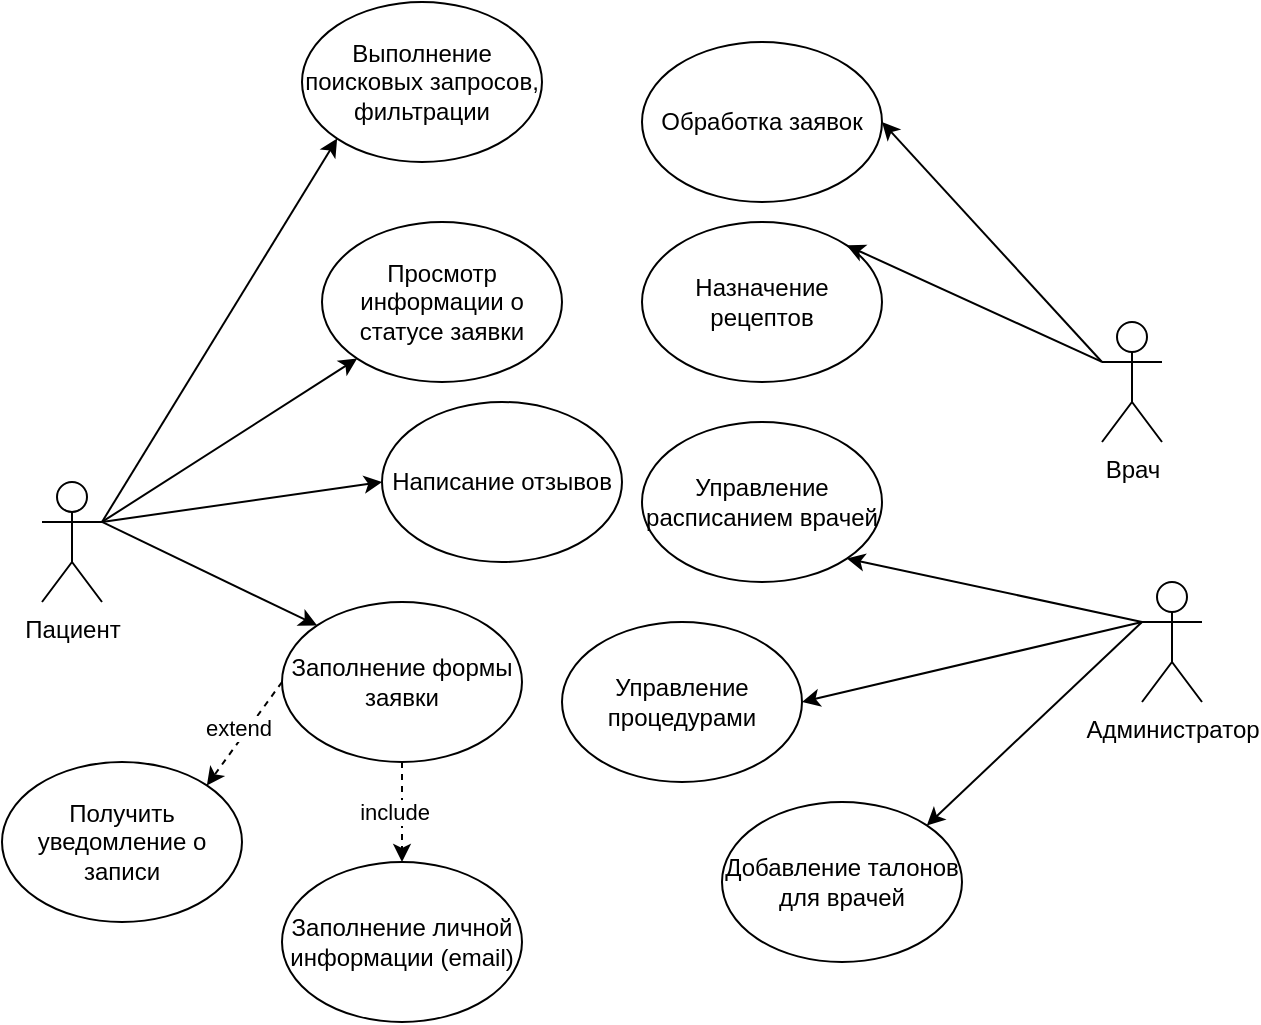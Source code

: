 <mxfile version="27.0.4" pages="2">
  <diagram id="f9XouVnLXcAdLU6ZaGyY" name="Страница — 2">
    <mxGraphModel dx="1985" dy="1763" grid="1" gridSize="10" guides="1" tooltips="1" connect="1" arrows="1" fold="1" page="1" pageScale="1" pageWidth="827" pageHeight="1169" math="0" shadow="0">
      <root>
        <mxCell id="0" />
        <mxCell id="1" parent="0" />
        <mxCell id="qCDo6Be40cvVRyApeioz-1" value="&lt;font style=&quot;vertical-align: inherit;&quot;&gt;&lt;font style=&quot;vertical-align: inherit;&quot;&gt;Врач&lt;/font&gt;&lt;/font&gt;" style="shape=umlActor;verticalLabelPosition=bottom;verticalAlign=top;html=1;outlineConnect=0;" vertex="1" parent="1">
          <mxGeometry x="390" y="80" width="30" height="60" as="geometry" />
        </mxCell>
        <mxCell id="qCDo6Be40cvVRyApeioz-2" value="&lt;font style=&quot;vertical-align: inherit;&quot;&gt;&lt;font style=&quot;vertical-align: inherit;&quot;&gt;Пациент&lt;/font&gt;&lt;/font&gt;" style="shape=umlActor;verticalLabelPosition=bottom;verticalAlign=top;html=1;outlineConnect=0;" vertex="1" parent="1">
          <mxGeometry x="-140" y="160" width="30" height="60" as="geometry" />
        </mxCell>
        <mxCell id="qCDo6Be40cvVRyApeioz-3" value="&lt;font style=&quot;vertical-align: inherit;&quot;&gt;&lt;font style=&quot;vertical-align: inherit;&quot;&gt;Администратор&lt;/font&gt;&lt;/font&gt;" style="shape=umlActor;verticalLabelPosition=bottom;verticalAlign=top;html=1;outlineConnect=0;" vertex="1" parent="1">
          <mxGeometry x="410" y="210" width="30" height="60" as="geometry" />
        </mxCell>
        <mxCell id="qCDo6Be40cvVRyApeioz-4" value="Заполнение формы заявки" style="ellipse;whiteSpace=wrap;html=1;" vertex="1" parent="1">
          <mxGeometry x="-20" y="220" width="120" height="80" as="geometry" />
        </mxCell>
        <mxCell id="qCDo6Be40cvVRyApeioz-5" value="Заполнение личной информации (email)" style="ellipse;whiteSpace=wrap;html=1;" vertex="1" parent="1">
          <mxGeometry x="-20" y="350" width="120" height="80" as="geometry" />
        </mxCell>
        <mxCell id="qCDo6Be40cvVRyApeioz-6" value="Получить уведомление о записи" style="ellipse;whiteSpace=wrap;html=1;" vertex="1" parent="1">
          <mxGeometry x="-160" y="300" width="120" height="80" as="geometry" />
        </mxCell>
        <mxCell id="qCDo6Be40cvVRyApeioz-7" value="Просмотр информации о статусе заявки" style="ellipse;whiteSpace=wrap;html=1;" vertex="1" parent="1">
          <mxGeometry y="30" width="120" height="80" as="geometry" />
        </mxCell>
        <mxCell id="qCDo6Be40cvVRyApeioz-8" value="Управление процедурами" style="ellipse;whiteSpace=wrap;html=1;" vertex="1" parent="1">
          <mxGeometry x="120" y="230" width="120" height="80" as="geometry" />
        </mxCell>
        <mxCell id="qCDo6Be40cvVRyApeioz-9" value="Добавление талонов для врачей" style="ellipse;whiteSpace=wrap;html=1;" vertex="1" parent="1">
          <mxGeometry x="200" y="320" width="120" height="80" as="geometry" />
        </mxCell>
        <mxCell id="qCDo6Be40cvVRyApeioz-10" value="Управление расписанием врачей" style="ellipse;whiteSpace=wrap;html=1;" vertex="1" parent="1">
          <mxGeometry x="160" y="130" width="120" height="80" as="geometry" />
        </mxCell>
        <mxCell id="qCDo6Be40cvVRyApeioz-11" value="Написание отзывов" style="ellipse;whiteSpace=wrap;html=1;" vertex="1" parent="1">
          <mxGeometry x="30" y="120" width="120" height="80" as="geometry" />
        </mxCell>
        <mxCell id="qCDo6Be40cvVRyApeioz-12" value="Выполнение поисковых запросов, фильтрации" style="ellipse;whiteSpace=wrap;html=1;" vertex="1" parent="1">
          <mxGeometry x="-10" y="-80" width="120" height="80" as="geometry" />
        </mxCell>
        <mxCell id="qCDo6Be40cvVRyApeioz-13" value="Обработка заявок" style="ellipse;whiteSpace=wrap;html=1;" vertex="1" parent="1">
          <mxGeometry x="160" y="-60" width="120" height="80" as="geometry" />
        </mxCell>
        <mxCell id="qCDo6Be40cvVRyApeioz-14" value="Назначение рецептов" style="ellipse;whiteSpace=wrap;html=1;" vertex="1" parent="1">
          <mxGeometry x="160" y="30" width="120" height="80" as="geometry" />
        </mxCell>
        <mxCell id="qCDo6Be40cvVRyApeioz-17" value="" style="endArrow=classic;html=1;rounded=0;exitX=0;exitY=0.333;exitDx=0;exitDy=0;exitPerimeter=0;entryX=1;entryY=0.5;entryDx=0;entryDy=0;" edge="1" parent="1" source="qCDo6Be40cvVRyApeioz-1" target="qCDo6Be40cvVRyApeioz-13">
          <mxGeometry width="50" height="50" relative="1" as="geometry">
            <mxPoint x="190" y="-80" as="sourcePoint" />
            <mxPoint x="240" y="-130" as="targetPoint" />
          </mxGeometry>
        </mxCell>
        <mxCell id="qCDo6Be40cvVRyApeioz-18" value="" style="endArrow=classic;html=1;rounded=0;exitX=0;exitY=0.333;exitDx=0;exitDy=0;exitPerimeter=0;entryX=1;entryY=0;entryDx=0;entryDy=0;" edge="1" parent="1" source="qCDo6Be40cvVRyApeioz-1" target="qCDo6Be40cvVRyApeioz-14">
          <mxGeometry width="50" height="50" relative="1" as="geometry">
            <mxPoint x="350" y="-70" as="sourcePoint" />
            <mxPoint x="320" y="80" as="targetPoint" />
          </mxGeometry>
        </mxCell>
        <mxCell id="qCDo6Be40cvVRyApeioz-19" value="" style="endArrow=classic;html=1;rounded=0;exitX=1;exitY=0.333;exitDx=0;exitDy=0;exitPerimeter=0;entryX=0;entryY=1;entryDx=0;entryDy=0;" edge="1" parent="1" source="qCDo6Be40cvVRyApeioz-2" target="qCDo6Be40cvVRyApeioz-7">
          <mxGeometry width="50" height="50" relative="1" as="geometry">
            <mxPoint x="-20" y="190" as="sourcePoint" />
            <mxPoint x="30" y="140" as="targetPoint" />
          </mxGeometry>
        </mxCell>
        <mxCell id="qCDo6Be40cvVRyApeioz-20" value="" style="endArrow=classic;html=1;rounded=0;exitX=1;exitY=0.333;exitDx=0;exitDy=0;exitPerimeter=0;entryX=0;entryY=0.5;entryDx=0;entryDy=0;" edge="1" parent="1" source="qCDo6Be40cvVRyApeioz-2" target="qCDo6Be40cvVRyApeioz-11">
          <mxGeometry width="50" height="50" relative="1" as="geometry">
            <mxPoint x="-30" y="200" as="sourcePoint" />
            <mxPoint x="30" y="190" as="targetPoint" />
          </mxGeometry>
        </mxCell>
        <mxCell id="qCDo6Be40cvVRyApeioz-21" value="" style="endArrow=classic;html=1;rounded=0;entryX=0;entryY=1;entryDx=0;entryDy=0;exitX=1;exitY=0.333;exitDx=0;exitDy=0;exitPerimeter=0;" edge="1" parent="1" source="qCDo6Be40cvVRyApeioz-2" target="qCDo6Be40cvVRyApeioz-12">
          <mxGeometry width="50" height="50" relative="1" as="geometry">
            <mxPoint x="-60" y="180" as="sourcePoint" />
            <mxPoint x="-70" y="50" as="targetPoint" />
          </mxGeometry>
        </mxCell>
        <mxCell id="qCDo6Be40cvVRyApeioz-22" value="" style="endArrow=classic;html=1;rounded=0;exitX=1;exitY=0.333;exitDx=0;exitDy=0;exitPerimeter=0;entryX=0;entryY=0;entryDx=0;entryDy=0;" edge="1" parent="1" source="qCDo6Be40cvVRyApeioz-2" target="qCDo6Be40cvVRyApeioz-4">
          <mxGeometry width="50" height="50" relative="1" as="geometry">
            <mxPoint x="-100" y="220" as="sourcePoint" />
            <mxPoint x="-200" y="230" as="targetPoint" />
          </mxGeometry>
        </mxCell>
        <mxCell id="qCDo6Be40cvVRyApeioz-23" value="" style="endArrow=classic;html=1;rounded=0;exitX=0;exitY=0.333;exitDx=0;exitDy=0;exitPerimeter=0;entryX=1;entryY=1;entryDx=0;entryDy=0;" edge="1" parent="1" source="qCDo6Be40cvVRyApeioz-3" target="qCDo6Be40cvVRyApeioz-10">
          <mxGeometry width="50" height="50" relative="1" as="geometry">
            <mxPoint x="200" y="220" as="sourcePoint" />
            <mxPoint x="290" y="180" as="targetPoint" />
          </mxGeometry>
        </mxCell>
        <mxCell id="qCDo6Be40cvVRyApeioz-24" value="" style="endArrow=classic;html=1;rounded=0;exitX=0;exitY=0.333;exitDx=0;exitDy=0;exitPerimeter=0;entryX=1;entryY=0.5;entryDx=0;entryDy=0;" edge="1" parent="1" source="qCDo6Be40cvVRyApeioz-3" target="qCDo6Be40cvVRyApeioz-8">
          <mxGeometry width="50" height="50" relative="1" as="geometry">
            <mxPoint x="260" y="240" as="sourcePoint" />
            <mxPoint x="170" y="140" as="targetPoint" />
          </mxGeometry>
        </mxCell>
        <mxCell id="qCDo6Be40cvVRyApeioz-27" value="" style="endArrow=classic;html=1;rounded=0;entryX=1;entryY=0;entryDx=0;entryDy=0;exitX=0;exitY=0.333;exitDx=0;exitDy=0;exitPerimeter=0;" edge="1" parent="1" source="qCDo6Be40cvVRyApeioz-3" target="qCDo6Be40cvVRyApeioz-9">
          <mxGeometry width="50" height="50" relative="1" as="geometry">
            <mxPoint x="400" y="240" as="sourcePoint" />
            <mxPoint x="270" y="340" as="targetPoint" />
          </mxGeometry>
        </mxCell>
        <mxCell id="qCDo6Be40cvVRyApeioz-30" value="" style="endArrow=classic;html=1;rounded=0;exitX=0.5;exitY=1;exitDx=0;exitDy=0;dashed=1;entryX=0.5;entryY=0;entryDx=0;entryDy=0;" edge="1" parent="1" source="qCDo6Be40cvVRyApeioz-4" target="qCDo6Be40cvVRyApeioz-5">
          <mxGeometry width="50" height="50" relative="1" as="geometry">
            <mxPoint x="20" y="330" as="sourcePoint" />
            <mxPoint x="-30" y="370" as="targetPoint" />
          </mxGeometry>
        </mxCell>
        <mxCell id="qCDo6Be40cvVRyApeioz-31" value="&lt;font style=&quot;vertical-align: inherit;&quot;&gt;&lt;font style=&quot;vertical-align: inherit;&quot;&gt;include&lt;/font&gt;&lt;/font&gt;" style="edgeLabel;html=1;align=center;verticalAlign=middle;resizable=0;points=[];" vertex="1" connectable="0" parent="qCDo6Be40cvVRyApeioz-30">
          <mxGeometry x="-0.017" y="-4" relative="1" as="geometry">
            <mxPoint as="offset" />
          </mxGeometry>
        </mxCell>
        <mxCell id="qCDo6Be40cvVRyApeioz-32" value="" style="endArrow=classic;html=1;rounded=0;exitX=0;exitY=0.5;exitDx=0;exitDy=0;dashed=1;entryX=1;entryY=0;entryDx=0;entryDy=0;" edge="1" parent="1" source="qCDo6Be40cvVRyApeioz-4" target="qCDo6Be40cvVRyApeioz-6">
          <mxGeometry width="50" height="50" relative="1" as="geometry">
            <mxPoint x="-90" y="330" as="sourcePoint" />
            <mxPoint x="-140" y="370" as="targetPoint" />
          </mxGeometry>
        </mxCell>
        <mxCell id="qCDo6Be40cvVRyApeioz-33" value="extend" style="edgeLabel;html=1;align=center;verticalAlign=middle;resizable=0;points=[];" vertex="1" connectable="0" parent="qCDo6Be40cvVRyApeioz-32">
          <mxGeometry x="-0.017" y="-4" relative="1" as="geometry">
            <mxPoint as="offset" />
          </mxGeometry>
        </mxCell>
      </root>
    </mxGraphModel>
  </diagram>
  <diagram name="Страница — 1" id="YeGSmbcJ4_aWISAFmARb">
    <mxGraphModel dx="2216" dy="1882" grid="1" gridSize="10" guides="1" tooltips="1" connect="1" arrows="1" fold="1" page="1" pageScale="1" pageWidth="827" pageHeight="1169" background="#FFFFFF" math="0" shadow="0">
      <root>
        <mxCell id="0" />
        <mxCell id="1" parent="0" />
        <mxCell id="FkayFeMpXyBMqayaDGR8-1" value="&lt;font style=&quot;vertical-align: inherit;&quot;&gt;&lt;font style=&quot;vertical-align: inherit;&quot;&gt;Врач&lt;/font&gt;&lt;/font&gt;" style="shape=umlActor;verticalLabelPosition=bottom;verticalAlign=top;html=1;outlineConnect=0;" parent="1" vertex="1">
          <mxGeometry x="390" y="80" width="30" height="60" as="geometry" />
        </mxCell>
        <mxCell id="FkayFeMpXyBMqayaDGR8-2" value="&lt;font style=&quot;vertical-align: inherit;&quot;&gt;&lt;font style=&quot;vertical-align: inherit;&quot;&gt;Пациент&lt;/font&gt;&lt;/font&gt;" style="shape=umlActor;verticalLabelPosition=bottom;verticalAlign=top;html=1;outlineConnect=0;" parent="1" vertex="1">
          <mxGeometry x="-140" y="160" width="30" height="60" as="geometry" />
        </mxCell>
        <mxCell id="FkayFeMpXyBMqayaDGR8-5" value="&lt;font style=&quot;vertical-align: inherit;&quot;&gt;&lt;font style=&quot;vertical-align: inherit;&quot;&gt;Администратор&lt;/font&gt;&lt;/font&gt;" style="shape=umlActor;verticalLabelPosition=bottom;verticalAlign=top;html=1;outlineConnect=0;" parent="1" vertex="1">
          <mxGeometry x="410" y="210" width="30" height="60" as="geometry" />
        </mxCell>
        <mxCell id="FkayFeMpXyBMqayaDGR8-8" value="&lt;font face=&quot;Calibri, sans-serif&quot;&gt;&lt;span style=&quot;font-size: 14.667px;&quot;&gt;Заполнение формы заявки&lt;/span&gt;&lt;/font&gt;" style="ellipse;whiteSpace=wrap;html=1;" parent="1" vertex="1">
          <mxGeometry x="-20" y="220" width="120" height="80" as="geometry" />
        </mxCell>
        <mxCell id="FkayFeMpXyBMqayaDGR8-9" value="Получить уведомление о записи" style="ellipse;whiteSpace=wrap;html=1;" parent="1" vertex="1">
          <mxGeometry x="-110" y="400" width="120" height="80" as="geometry" />
        </mxCell>
        <mxCell id="FkayFeMpXyBMqayaDGR8-10" value="Заполнение личной информации (email)" style="ellipse;whiteSpace=wrap;html=1;" parent="1" vertex="1">
          <mxGeometry x="-220" y="300" width="120" height="80" as="geometry" />
        </mxCell>
        <mxCell id="FkayFeMpXyBMqayaDGR8-11" value="Просмотр истории посещений&amp;nbsp;" style="ellipse;whiteSpace=wrap;html=1;" parent="1" vertex="1">
          <mxGeometry y="30" width="120" height="80" as="geometry" />
        </mxCell>
        <mxCell id="FkayFeMpXyBMqayaDGR8-12" value="Управление записями пациентов" style="ellipse;whiteSpace=wrap;html=1;" parent="1" vertex="1">
          <mxGeometry x="160" y="230" width="120" height="80" as="geometry" />
        </mxCell>
        <mxCell id="FkayFeMpXyBMqayaDGR8-13" value="Формирование отчетов" style="ellipse;whiteSpace=wrap;html=1;" parent="1" vertex="1">
          <mxGeometry x="200" y="320" width="120" height="80" as="geometry" />
        </mxCell>
        <mxCell id="FkayFeMpXyBMqayaDGR8-15" value="Управление расписанием врачей" style="ellipse;whiteSpace=wrap;html=1;" parent="1" vertex="1">
          <mxGeometry x="160" y="130" width="120" height="80" as="geometry" />
        </mxCell>
        <mxCell id="FkayFeMpXyBMqayaDGR8-16" value="Написание отзывов" style="ellipse;whiteSpace=wrap;html=1;" parent="1" vertex="1">
          <mxGeometry x="30" y="120" width="120" height="80" as="geometry" />
        </mxCell>
        <mxCell id="FkayFeMpXyBMqayaDGR8-17" value="Оплата услуг" style="ellipse;whiteSpace=wrap;html=1;" parent="1" vertex="1">
          <mxGeometry x="-10" y="-80" width="120" height="80" as="geometry" />
        </mxCell>
        <mxCell id="FkayFeMpXyBMqayaDGR8-19" value="Обработка заявок" style="ellipse;whiteSpace=wrap;html=1;" parent="1" vertex="1">
          <mxGeometry x="160" y="-60" width="120" height="80" as="geometry" />
        </mxCell>
        <mxCell id="FkayFeMpXyBMqayaDGR8-20" value="Назначение рецептов" style="ellipse;whiteSpace=wrap;html=1;" parent="1" vertex="1">
          <mxGeometry x="160" y="30" width="120" height="80" as="geometry" />
        </mxCell>
        <mxCell id="FkayFeMpXyBMqayaDGR8-22" value="Фильтрация базы пациентов" style="ellipse;whiteSpace=wrap;html=1;" parent="1" vertex="1">
          <mxGeometry x="50" y="310" width="120" height="80" as="geometry" />
        </mxCell>
        <mxCell id="FkayFeMpXyBMqayaDGR8-23" value="&lt;span data-end=&quot;1048&quot; data-start=&quot;1024&quot;&gt;Отчет о прибыльности&lt;/span&gt;" style="ellipse;whiteSpace=wrap;html=1;" parent="1" vertex="1">
          <mxGeometry x="100" y="430" width="120" height="80" as="geometry" />
        </mxCell>
        <mxCell id="fzhIGNbVrsrPW48-_Q6j-1" value="" style="endArrow=classic;html=1;rounded=0;exitX=0;exitY=0.333;exitDx=0;exitDy=0;exitPerimeter=0;entryX=1;entryY=0.5;entryDx=0;entryDy=0;" parent="1" source="FkayFeMpXyBMqayaDGR8-1" target="FkayFeMpXyBMqayaDGR8-19" edge="1">
          <mxGeometry width="50" height="50" relative="1" as="geometry">
            <mxPoint x="190" y="-80" as="sourcePoint" />
            <mxPoint x="240" y="-130" as="targetPoint" />
          </mxGeometry>
        </mxCell>
        <mxCell id="fzhIGNbVrsrPW48-_Q6j-2" value="" style="endArrow=classic;html=1;rounded=0;exitX=0;exitY=0.333;exitDx=0;exitDy=0;exitPerimeter=0;entryX=1;entryY=0;entryDx=0;entryDy=0;" parent="1" source="FkayFeMpXyBMqayaDGR8-1" target="FkayFeMpXyBMqayaDGR8-20" edge="1">
          <mxGeometry width="50" height="50" relative="1" as="geometry">
            <mxPoint x="350" y="-70" as="sourcePoint" />
            <mxPoint x="320" y="80" as="targetPoint" />
          </mxGeometry>
        </mxCell>
        <mxCell id="fzhIGNbVrsrPW48-_Q6j-3" value="" style="endArrow=classic;html=1;rounded=0;exitX=1;exitY=0.333;exitDx=0;exitDy=0;exitPerimeter=0;entryX=0;entryY=1;entryDx=0;entryDy=0;" parent="1" source="FkayFeMpXyBMqayaDGR8-2" target="FkayFeMpXyBMqayaDGR8-11" edge="1">
          <mxGeometry width="50" height="50" relative="1" as="geometry">
            <mxPoint x="-20" y="190" as="sourcePoint" />
            <mxPoint x="30" y="140" as="targetPoint" />
          </mxGeometry>
        </mxCell>
        <mxCell id="fzhIGNbVrsrPW48-_Q6j-4" value="" style="endArrow=classic;html=1;rounded=0;exitX=1;exitY=0.333;exitDx=0;exitDy=0;exitPerimeter=0;entryX=0;entryY=0.5;entryDx=0;entryDy=0;" parent="1" source="FkayFeMpXyBMqayaDGR8-2" target="FkayFeMpXyBMqayaDGR8-16" edge="1">
          <mxGeometry width="50" height="50" relative="1" as="geometry">
            <mxPoint x="-30" y="200" as="sourcePoint" />
            <mxPoint x="30" y="190" as="targetPoint" />
          </mxGeometry>
        </mxCell>
        <mxCell id="fzhIGNbVrsrPW48-_Q6j-6" value="" style="endArrow=classic;html=1;rounded=0;entryX=0;entryY=1;entryDx=0;entryDy=0;exitX=1;exitY=0.333;exitDx=0;exitDy=0;exitPerimeter=0;" parent="1" source="FkayFeMpXyBMqayaDGR8-2" target="FkayFeMpXyBMqayaDGR8-17" edge="1">
          <mxGeometry width="50" height="50" relative="1" as="geometry">
            <mxPoint x="-60" y="180" as="sourcePoint" />
            <mxPoint x="-70" y="50" as="targetPoint" />
          </mxGeometry>
        </mxCell>
        <mxCell id="fzhIGNbVrsrPW48-_Q6j-9" value="" style="endArrow=classic;html=1;rounded=0;exitX=1;exitY=0.333;exitDx=0;exitDy=0;exitPerimeter=0;entryX=0;entryY=0;entryDx=0;entryDy=0;" parent="1" source="FkayFeMpXyBMqayaDGR8-2" target="FkayFeMpXyBMqayaDGR8-8" edge="1">
          <mxGeometry width="50" height="50" relative="1" as="geometry">
            <mxPoint x="-100" y="220" as="sourcePoint" />
            <mxPoint x="-200" y="230" as="targetPoint" />
          </mxGeometry>
        </mxCell>
        <mxCell id="fzhIGNbVrsrPW48-_Q6j-11" value="" style="endArrow=classic;html=1;rounded=0;exitX=0;exitY=0.333;exitDx=0;exitDy=0;exitPerimeter=0;entryX=1;entryY=1;entryDx=0;entryDy=0;" parent="1" source="FkayFeMpXyBMqayaDGR8-5" target="FkayFeMpXyBMqayaDGR8-15" edge="1">
          <mxGeometry width="50" height="50" relative="1" as="geometry">
            <mxPoint x="200" y="220" as="sourcePoint" />
            <mxPoint x="290" y="180" as="targetPoint" />
          </mxGeometry>
        </mxCell>
        <mxCell id="fzhIGNbVrsrPW48-_Q6j-12" value="" style="endArrow=classic;html=1;rounded=0;exitX=0;exitY=0.333;exitDx=0;exitDy=0;exitPerimeter=0;entryX=1;entryY=0.5;entryDx=0;entryDy=0;" parent="1" source="FkayFeMpXyBMqayaDGR8-5" target="FkayFeMpXyBMqayaDGR8-12" edge="1">
          <mxGeometry width="50" height="50" relative="1" as="geometry">
            <mxPoint x="260" y="240" as="sourcePoint" />
            <mxPoint x="170" y="140" as="targetPoint" />
          </mxGeometry>
        </mxCell>
        <mxCell id="fzhIGNbVrsrPW48-_Q6j-15" value="" style="endArrow=classic;html=1;rounded=0;exitX=0;exitY=0.5;exitDx=0;exitDy=0;dashed=1;entryX=0.5;entryY=0;entryDx=0;entryDy=0;" parent="1" source="FkayFeMpXyBMqayaDGR8-12" target="FkayFeMpXyBMqayaDGR8-22" edge="1">
          <mxGeometry width="50" height="50" relative="1" as="geometry">
            <mxPoint x="130" y="310" as="sourcePoint" />
            <mxPoint x="70" y="310" as="targetPoint" />
          </mxGeometry>
        </mxCell>
        <mxCell id="fzhIGNbVrsrPW48-_Q6j-17" value="&lt;font style=&quot;vertical-align: inherit;&quot;&gt;&lt;font style=&quot;vertical-align: inherit;&quot;&gt;include&lt;/font&gt;&lt;/font&gt;" style="edgeLabel;html=1;align=center;verticalAlign=middle;resizable=0;points=[];" parent="fzhIGNbVrsrPW48-_Q6j-15" vertex="1" connectable="0">
          <mxGeometry x="-0.017" y="-4" relative="1" as="geometry">
            <mxPoint as="offset" />
          </mxGeometry>
        </mxCell>
        <mxCell id="fzhIGNbVrsrPW48-_Q6j-18" value="" style="endArrow=classic;html=1;rounded=0;entryX=1;entryY=0;entryDx=0;entryDy=0;exitX=0;exitY=0.333;exitDx=0;exitDy=0;exitPerimeter=0;" parent="1" source="FkayFeMpXyBMqayaDGR8-5" target="FkayFeMpXyBMqayaDGR8-13" edge="1">
          <mxGeometry width="50" height="50" relative="1" as="geometry">
            <mxPoint x="400" y="240" as="sourcePoint" />
            <mxPoint x="270" y="340" as="targetPoint" />
          </mxGeometry>
        </mxCell>
        <mxCell id="fzhIGNbVrsrPW48-_Q6j-20" value="" style="endArrow=classic;html=1;rounded=0;exitX=0.5;exitY=1;exitDx=0;exitDy=0;dashed=1;entryX=0.5;entryY=0;entryDx=0;entryDy=0;" parent="1" source="FkayFeMpXyBMqayaDGR8-13" target="FkayFeMpXyBMqayaDGR8-23" edge="1">
          <mxGeometry width="50" height="50" relative="1" as="geometry">
            <mxPoint x="250" y="420" as="sourcePoint" />
            <mxPoint x="200" y="460" as="targetPoint" />
          </mxGeometry>
        </mxCell>
        <mxCell id="fzhIGNbVrsrPW48-_Q6j-21" value="&lt;font style=&quot;vertical-align: inherit;&quot;&gt;&lt;font style=&quot;vertical-align: inherit;&quot;&gt;include&lt;/font&gt;&lt;/font&gt;" style="edgeLabel;html=1;align=center;verticalAlign=middle;resizable=0;points=[];" parent="fzhIGNbVrsrPW48-_Q6j-20" vertex="1" connectable="0">
          <mxGeometry x="-0.017" y="-4" relative="1" as="geometry">
            <mxPoint as="offset" />
          </mxGeometry>
        </mxCell>
        <mxCell id="fzhIGNbVrsrPW48-_Q6j-26" value="" style="endArrow=classic;html=1;rounded=0;exitX=0.5;exitY=1;exitDx=0;exitDy=0;dashed=1;entryX=0.5;entryY=0;entryDx=0;entryDy=0;" parent="1" source="FkayFeMpXyBMqayaDGR8-8" target="FkayFeMpXyBMqayaDGR8-9" edge="1">
          <mxGeometry width="50" height="50" relative="1" as="geometry">
            <mxPoint x="20" y="330" as="sourcePoint" />
            <mxPoint x="-30" y="370" as="targetPoint" />
          </mxGeometry>
        </mxCell>
        <mxCell id="fzhIGNbVrsrPW48-_Q6j-27" value="extend" style="edgeLabel;html=1;align=center;verticalAlign=middle;resizable=0;points=[];" parent="fzhIGNbVrsrPW48-_Q6j-26" vertex="1" connectable="0">
          <mxGeometry x="-0.017" y="-4" relative="1" as="geometry">
            <mxPoint as="offset" />
          </mxGeometry>
        </mxCell>
        <mxCell id="fzhIGNbVrsrPW48-_Q6j-28" value="" style="endArrow=classic;html=1;rounded=0;exitX=0;exitY=0.5;exitDx=0;exitDy=0;dashed=1;entryX=1;entryY=0;entryDx=0;entryDy=0;" parent="1" source="FkayFeMpXyBMqayaDGR8-8" target="FkayFeMpXyBMqayaDGR8-10" edge="1">
          <mxGeometry width="50" height="50" relative="1" as="geometry">
            <mxPoint x="-90" y="330" as="sourcePoint" />
            <mxPoint x="-140" y="370" as="targetPoint" />
          </mxGeometry>
        </mxCell>
        <mxCell id="fzhIGNbVrsrPW48-_Q6j-29" value="include" style="edgeLabel;html=1;align=center;verticalAlign=middle;resizable=0;points=[];" parent="fzhIGNbVrsrPW48-_Q6j-28" vertex="1" connectable="0">
          <mxGeometry x="-0.017" y="-4" relative="1" as="geometry">
            <mxPoint as="offset" />
          </mxGeometry>
        </mxCell>
      </root>
    </mxGraphModel>
  </diagram>
</mxfile>
